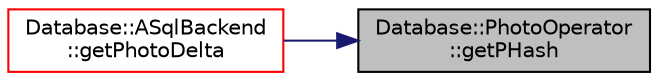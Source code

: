 digraph "Database::PhotoOperator::getPHash"
{
 // LATEX_PDF_SIZE
  edge [fontname="Helvetica",fontsize="10",labelfontname="Helvetica",labelfontsize="10"];
  node [fontname="Helvetica",fontsize="10",shape=record];
  rankdir="RL";
  Node1 [label="Database::PhotoOperator\l::getPHash",height=0.2,width=0.4,color="black", fillcolor="grey75", style="filled", fontcolor="black",tooltip=" "];
  Node1 -> Node2 [dir="back",color="midnightblue",fontsize="10",style="solid",fontname="Helvetica"];
  Node2 [label="Database::ASqlBackend\l::getPhotoDelta",height=0.2,width=0.4,color="red", fillcolor="white", style="filled",URL="$class_database_1_1_a_sql_backend.html#a8e8f34e5b5f23ed598c300c572765ff7",tooltip=" "];
}
